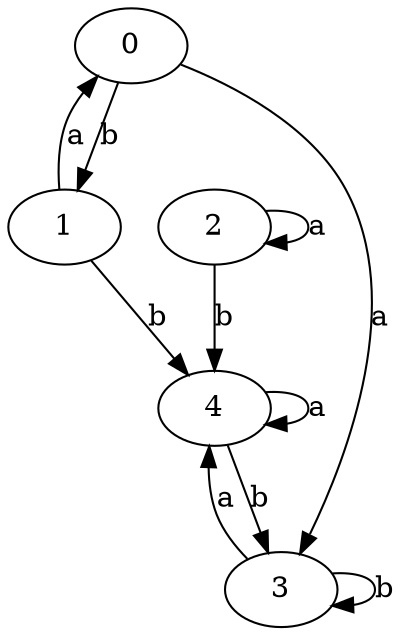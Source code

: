 digraph {
 ranksep=0.5;
 d2tdocpreamble = "\usetikzlibrary{automata}";
 d2tfigpreamble = "\tikzstyle{every state}= [ draw=blue!50,very thick,fill=blue!20]  \tikzstyle{auto}= [fill=white]";
 node [style="state"];
 edge [lblstyle="auto",topath="bend right", len=4  ]
  "0" [label="0",style = "state, initial"];
  "1" [label="1",];
  "2" [label="2",];
  "3" [label="3",];
  "4" [label="4",style = "state, accepting"];
  "0" -> "1" [label="b"];
  "0" -> "3" [label="a"];
  "1" -> "0" [label="a"];
  "1" -> "4" [label="b"];
  "2" -> "2" [label="a",topath="loop above"];
  "2" -> "4" [label="b"];
  "3" -> "3" [label="b",topath="loop above"];
  "3" -> "4" [label="a"];
  "4" -> "3" [label="b"];
  "4" -> "4" [label="a",topath="loop above"];
}